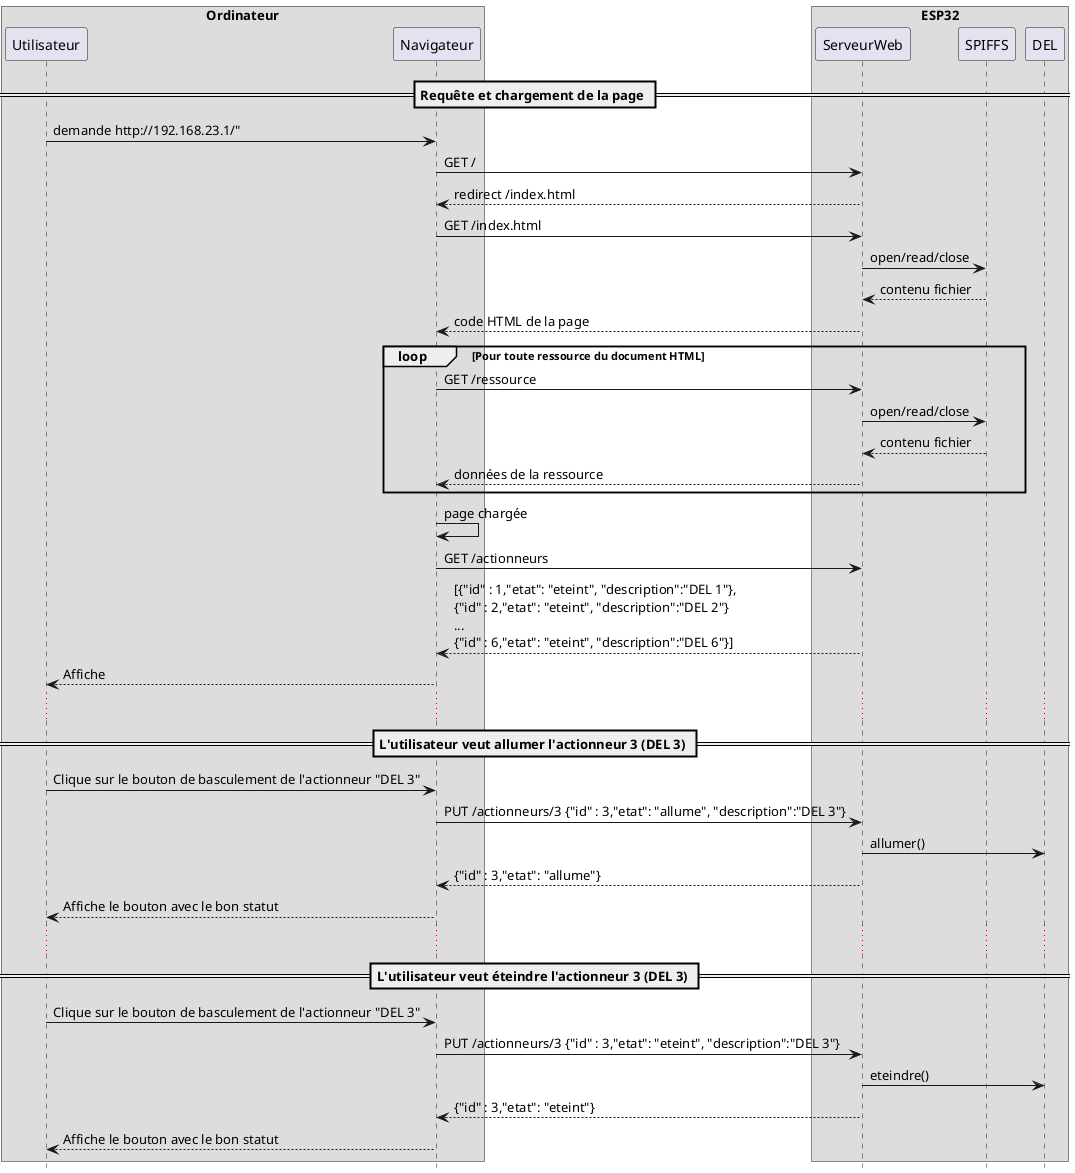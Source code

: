 @startuml exercice5_controle_actionneurs

hide footbox

box Ordinateur
    participant Utilisateur
    participant Navigateur
end box


box ESP32
    participant ServeurWeb
    participant SPIFFS
    participant DEL
end box

== Requête et chargement de la page ==

Utilisateur -> Navigateur : demande http://192.168.23.1/"
Navigateur -> ServeurWeb : GET /
return redirect /index.html
Navigateur -> ServeurWeb : GET /index.html
ServeurWeb -> SPIFFS : open/read/close
return contenu fichier
ServeurWeb --> Navigateur : code HTML de la page

loop Pour toute ressource du document HTML
    Navigateur -> ServeurWeb : GET /ressource
    ServeurWeb -> SPIFFS : open/read/close
    return contenu fichier
    ServeurWeb --> Navigateur : données de la ressource
end loop

Navigateur -> Navigateur : page chargée
Navigateur -> ServeurWeb : GET /actionneurs
ServeurWeb --> Navigateur : [{"id" : 1,"etat": "eteint", "description":"DEL 1"},\n{"id" : 2,"etat": "eteint", "description":"DEL 2"}\n...\n{"id" : 6,"etat": "eteint", "description":"DEL 6"}]

Navigateur --> Utilisateur : Affiche
...

== L'utilisateur veut allumer l'actionneur 3 (DEL 3) ==

Utilisateur -> Navigateur : Clique sur le bouton de basculement de l'actionneur "DEL 3"
Navigateur -> ServeurWeb : PUT /actionneurs/3 {"id" : 3,"etat": "allume", "description":"DEL 3"}
ServeurWeb -> DEL : allumer()
ServeurWeb --> Navigateur : {"id" : 3,"etat": "allume"}
Navigateur --> Utilisateur : Affiche le bouton avec le bon statut
...

== L'utilisateur veut éteindre l'actionneur 3 (DEL 3) ==

Utilisateur -> Navigateur : Clique sur le bouton de basculement de l'actionneur "DEL 3"
Navigateur -> ServeurWeb : PUT /actionneurs/3 {"id" : 3,"etat": "eteint", "description":"DEL 3"}
ServeurWeb -> DEL : eteindre()
ServeurWeb --> Navigateur : {"id" : 3,"etat": "eteint"}
Navigateur --> Utilisateur : Affiche le bouton avec le bon statut

@enduml